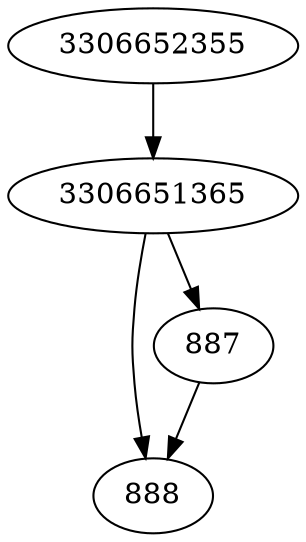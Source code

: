 strict digraph  {
888;
3306652355;
3306651365;
887;
3306652355 -> 3306651365;
3306651365 -> 887;
3306651365 -> 888;
887 -> 888;
}
